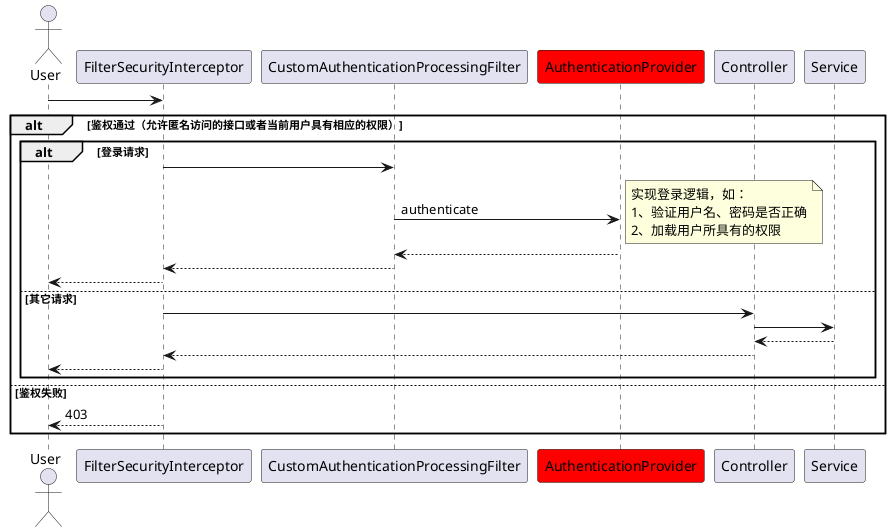 @startuml

actor User
participant "FilterSecurityInterceptor" as SpringFilter
participant "CustomAuthenticationProcessingFilter" as Filter
participant AuthenticationProvider #red

participant Controller
participant Service


User -> SpringFilter


alt 鉴权通过（允许匿名访问的接口或者当前用户具有相应的权限）
    alt 登录请求
    SpringFilter -> Filter
    Filter -> AuthenticationProvider: authenticate
    note right
    实现登录逻辑，如：
    1、验证用户名、密码是否正确
    2、加载用户所具有的权限
    end note
    AuthenticationProvider --> Filter

    Filter --> SpringFilter
    SpringFilter --> User
    else 其它请求

    SpringFilter -> Controller

    Controller -> Service
    Service --> Controller
    Controller --> SpringFilter
    SpringFilter --> User
    end

else 鉴权失败
    SpringFilter --> User: 403

end





@enduml